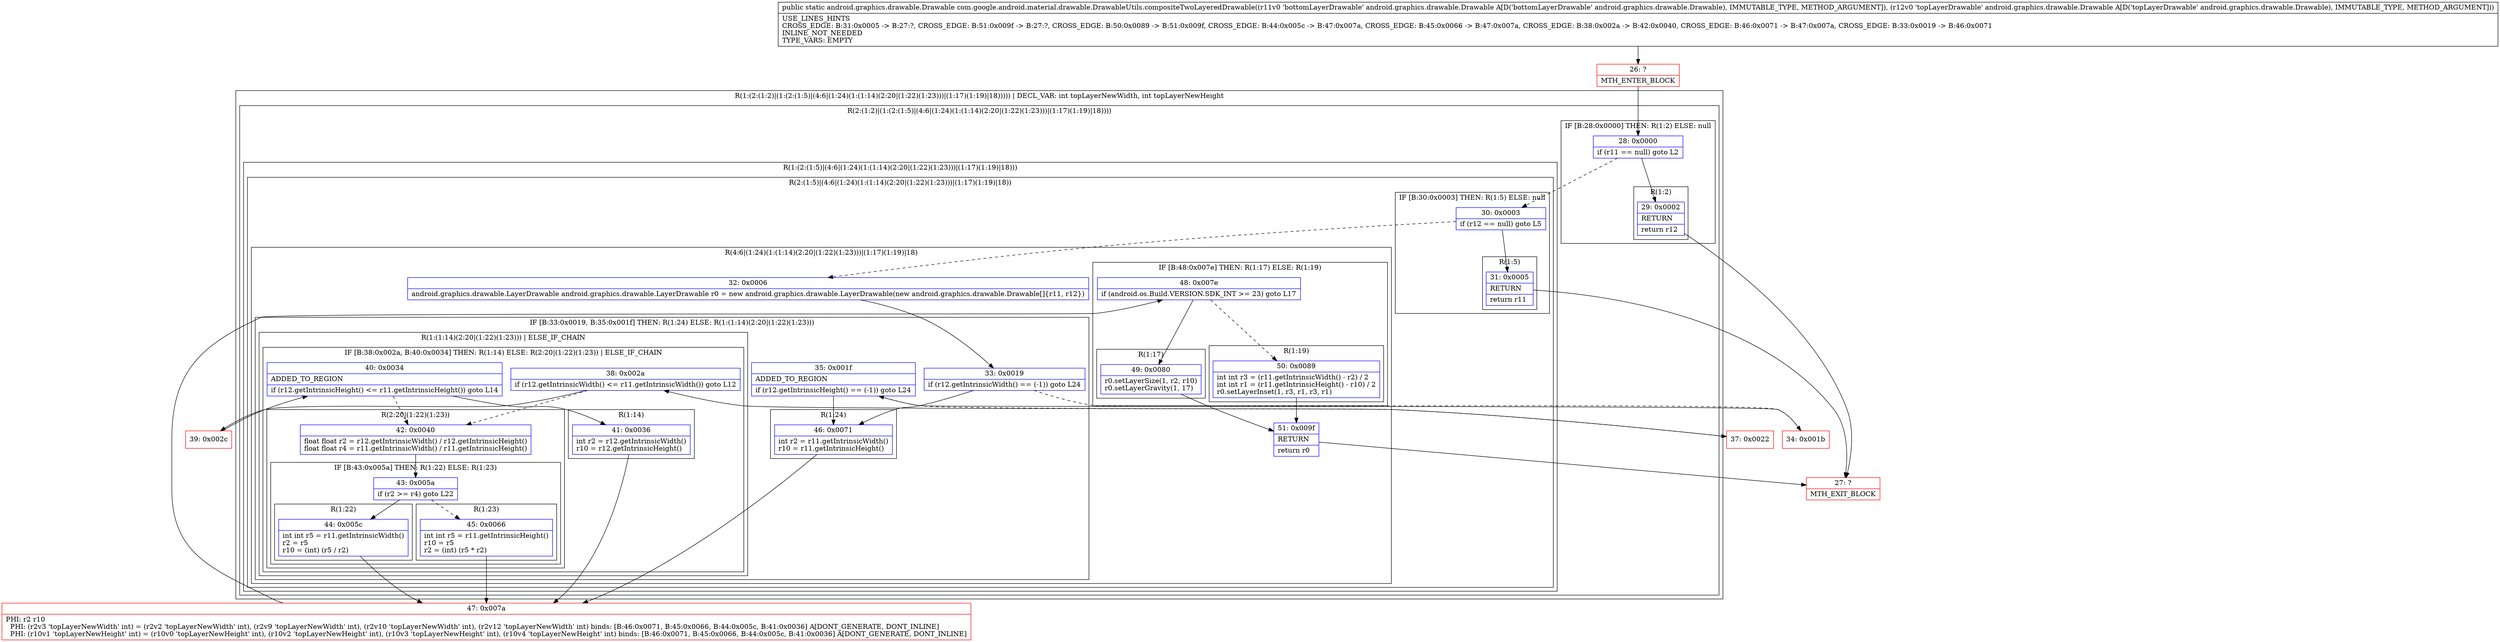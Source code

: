 digraph "CFG forcom.google.android.material.drawable.DrawableUtils.compositeTwoLayeredDrawable(Landroid\/graphics\/drawable\/Drawable;Landroid\/graphics\/drawable\/Drawable;)Landroid\/graphics\/drawable\/Drawable;" {
subgraph cluster_Region_215294581 {
label = "R(1:(2:(1:2)|(1:(2:(1:5)|(4:6|(1:24)(1:(1:14)(2:20|(1:22)(1:23)))|(1:17)(1:19)|18))))) | DECL_VAR: int topLayerNewWidth, int topLayerNewHeight\l";
node [shape=record,color=blue];
subgraph cluster_Region_1780960817 {
label = "R(2:(1:2)|(1:(2:(1:5)|(4:6|(1:24)(1:(1:14)(2:20|(1:22)(1:23)))|(1:17)(1:19)|18))))";
node [shape=record,color=blue];
subgraph cluster_IfRegion_2086253929 {
label = "IF [B:28:0x0000] THEN: R(1:2) ELSE: null";
node [shape=record,color=blue];
Node_28 [shape=record,label="{28\:\ 0x0000|if (r11 == null) goto L2\l}"];
subgraph cluster_Region_2136333917 {
label = "R(1:2)";
node [shape=record,color=blue];
Node_29 [shape=record,label="{29\:\ 0x0002|RETURN\l|return r12\l}"];
}
}
subgraph cluster_Region_1513528648 {
label = "R(1:(2:(1:5)|(4:6|(1:24)(1:(1:14)(2:20|(1:22)(1:23)))|(1:17)(1:19)|18)))";
node [shape=record,color=blue];
subgraph cluster_Region_179312377 {
label = "R(2:(1:5)|(4:6|(1:24)(1:(1:14)(2:20|(1:22)(1:23)))|(1:17)(1:19)|18))";
node [shape=record,color=blue];
subgraph cluster_IfRegion_1005787195 {
label = "IF [B:30:0x0003] THEN: R(1:5) ELSE: null";
node [shape=record,color=blue];
Node_30 [shape=record,label="{30\:\ 0x0003|if (r12 == null) goto L5\l}"];
subgraph cluster_Region_1787141678 {
label = "R(1:5)";
node [shape=record,color=blue];
Node_31 [shape=record,label="{31\:\ 0x0005|RETURN\l|return r11\l}"];
}
}
subgraph cluster_Region_693961604 {
label = "R(4:6|(1:24)(1:(1:14)(2:20|(1:22)(1:23)))|(1:17)(1:19)|18)";
node [shape=record,color=blue];
Node_32 [shape=record,label="{32\:\ 0x0006|android.graphics.drawable.LayerDrawable android.graphics.drawable.LayerDrawable r0 = new android.graphics.drawable.LayerDrawable(new android.graphics.drawable.Drawable[]\{r11, r12\})\l}"];
subgraph cluster_IfRegion_70750955 {
label = "IF [B:33:0x0019, B:35:0x001f] THEN: R(1:24) ELSE: R(1:(1:14)(2:20|(1:22)(1:23)))";
node [shape=record,color=blue];
Node_33 [shape=record,label="{33\:\ 0x0019|if (r12.getIntrinsicWidth() == (\-1)) goto L24\l}"];
Node_35 [shape=record,label="{35\:\ 0x001f|ADDED_TO_REGION\l|if (r12.getIntrinsicHeight() == (\-1)) goto L24\l}"];
subgraph cluster_Region_734168168 {
label = "R(1:24)";
node [shape=record,color=blue];
Node_46 [shape=record,label="{46\:\ 0x0071|int r2 = r11.getIntrinsicWidth()\lr10 = r11.getIntrinsicHeight()\l}"];
}
subgraph cluster_Region_247089994 {
label = "R(1:(1:14)(2:20|(1:22)(1:23))) | ELSE_IF_CHAIN\l";
node [shape=record,color=blue];
subgraph cluster_IfRegion_766224486 {
label = "IF [B:38:0x002a, B:40:0x0034] THEN: R(1:14) ELSE: R(2:20|(1:22)(1:23)) | ELSE_IF_CHAIN\l";
node [shape=record,color=blue];
Node_38 [shape=record,label="{38\:\ 0x002a|if (r12.getIntrinsicWidth() \<= r11.getIntrinsicWidth()) goto L12\l}"];
Node_40 [shape=record,label="{40\:\ 0x0034|ADDED_TO_REGION\l|if (r12.getIntrinsicHeight() \<= r11.getIntrinsicHeight()) goto L14\l}"];
subgraph cluster_Region_1494206261 {
label = "R(1:14)";
node [shape=record,color=blue];
Node_41 [shape=record,label="{41\:\ 0x0036|int r2 = r12.getIntrinsicWidth()\lr10 = r12.getIntrinsicHeight()\l}"];
}
subgraph cluster_Region_1725036984 {
label = "R(2:20|(1:22)(1:23))";
node [shape=record,color=blue];
Node_42 [shape=record,label="{42\:\ 0x0040|float float r2 = r12.getIntrinsicWidth() \/ r12.getIntrinsicHeight()\lfloat float r4 = r11.getIntrinsicWidth() \/ r11.getIntrinsicHeight()\l}"];
subgraph cluster_IfRegion_460579214 {
label = "IF [B:43:0x005a] THEN: R(1:22) ELSE: R(1:23)";
node [shape=record,color=blue];
Node_43 [shape=record,label="{43\:\ 0x005a|if (r2 \>= r4) goto L22\l}"];
subgraph cluster_Region_1528102709 {
label = "R(1:22)";
node [shape=record,color=blue];
Node_44 [shape=record,label="{44\:\ 0x005c|int int r5 = r11.getIntrinsicWidth()\lr2 = r5\lr10 = (int) (r5 \/ r2)\l}"];
}
subgraph cluster_Region_1782768567 {
label = "R(1:23)";
node [shape=record,color=blue];
Node_45 [shape=record,label="{45\:\ 0x0066|int int r5 = r11.getIntrinsicHeight()\lr10 = r5\lr2 = (int) (r5 * r2)\l}"];
}
}
}
}
}
}
subgraph cluster_IfRegion_1805199123 {
label = "IF [B:48:0x007e] THEN: R(1:17) ELSE: R(1:19)";
node [shape=record,color=blue];
Node_48 [shape=record,label="{48\:\ 0x007e|if (android.os.Build.VERSION.SDK_INT \>= 23) goto L17\l}"];
subgraph cluster_Region_97945132 {
label = "R(1:17)";
node [shape=record,color=blue];
Node_49 [shape=record,label="{49\:\ 0x0080|r0.setLayerSize(1, r2, r10)\lr0.setLayerGravity(1, 17)\l}"];
}
subgraph cluster_Region_2110778056 {
label = "R(1:19)";
node [shape=record,color=blue];
Node_50 [shape=record,label="{50\:\ 0x0089|int int r3 = (r11.getIntrinsicWidth() \- r2) \/ 2\lint int r1 = (r11.getIntrinsicHeight() \- r10) \/ 2\lr0.setLayerInset(1, r3, r1, r3, r1)\l}"];
}
}
Node_51 [shape=record,label="{51\:\ 0x009f|RETURN\l|return r0\l}"];
}
}
}
}
}
Node_26 [shape=record,color=red,label="{26\:\ ?|MTH_ENTER_BLOCK\l}"];
Node_27 [shape=record,color=red,label="{27\:\ ?|MTH_EXIT_BLOCK\l}"];
Node_34 [shape=record,color=red,label="{34\:\ 0x001b}"];
Node_37 [shape=record,color=red,label="{37\:\ 0x0022}"];
Node_39 [shape=record,color=red,label="{39\:\ 0x002c}"];
Node_47 [shape=record,color=red,label="{47\:\ 0x007a|PHI: r2 r10 \l  PHI: (r2v3 'topLayerNewWidth' int) = (r2v2 'topLayerNewWidth' int), (r2v9 'topLayerNewWidth' int), (r2v10 'topLayerNewWidth' int), (r2v12 'topLayerNewWidth' int) binds: [B:46:0x0071, B:45:0x0066, B:44:0x005c, B:41:0x0036] A[DONT_GENERATE, DONT_INLINE]\l  PHI: (r10v1 'topLayerNewHeight' int) = (r10v0 'topLayerNewHeight' int), (r10v2 'topLayerNewHeight' int), (r10v3 'topLayerNewHeight' int), (r10v4 'topLayerNewHeight' int) binds: [B:46:0x0071, B:45:0x0066, B:44:0x005c, B:41:0x0036] A[DONT_GENERATE, DONT_INLINE]\l}"];
MethodNode[shape=record,label="{public static android.graphics.drawable.Drawable com.google.android.material.drawable.DrawableUtils.compositeTwoLayeredDrawable((r11v0 'bottomLayerDrawable' android.graphics.drawable.Drawable A[D('bottomLayerDrawable' android.graphics.drawable.Drawable), IMMUTABLE_TYPE, METHOD_ARGUMENT]), (r12v0 'topLayerDrawable' android.graphics.drawable.Drawable A[D('topLayerDrawable' android.graphics.drawable.Drawable), IMMUTABLE_TYPE, METHOD_ARGUMENT]))  | USE_LINES_HINTS\lCROSS_EDGE: B:31:0x0005 \-\> B:27:?, CROSS_EDGE: B:51:0x009f \-\> B:27:?, CROSS_EDGE: B:50:0x0089 \-\> B:51:0x009f, CROSS_EDGE: B:44:0x005c \-\> B:47:0x007a, CROSS_EDGE: B:45:0x0066 \-\> B:47:0x007a, CROSS_EDGE: B:38:0x002a \-\> B:42:0x0040, CROSS_EDGE: B:46:0x0071 \-\> B:47:0x007a, CROSS_EDGE: B:33:0x0019 \-\> B:46:0x0071\lINLINE_NOT_NEEDED\lTYPE_VARS: EMPTY\l}"];
MethodNode -> Node_26;Node_28 -> Node_29;
Node_28 -> Node_30[style=dashed];
Node_29 -> Node_27;
Node_30 -> Node_31;
Node_30 -> Node_32[style=dashed];
Node_31 -> Node_27;
Node_32 -> Node_33;
Node_33 -> Node_34[style=dashed];
Node_33 -> Node_46;
Node_35 -> Node_37[style=dashed];
Node_35 -> Node_46;
Node_46 -> Node_47;
Node_38 -> Node_39;
Node_38 -> Node_42[style=dashed];
Node_40 -> Node_41;
Node_40 -> Node_42[style=dashed];
Node_41 -> Node_47;
Node_42 -> Node_43;
Node_43 -> Node_44;
Node_43 -> Node_45[style=dashed];
Node_44 -> Node_47;
Node_45 -> Node_47;
Node_48 -> Node_49;
Node_48 -> Node_50[style=dashed];
Node_49 -> Node_51;
Node_50 -> Node_51;
Node_51 -> Node_27;
Node_26 -> Node_28;
Node_34 -> Node_35;
Node_37 -> Node_38;
Node_39 -> Node_40;
Node_47 -> Node_48;
}

